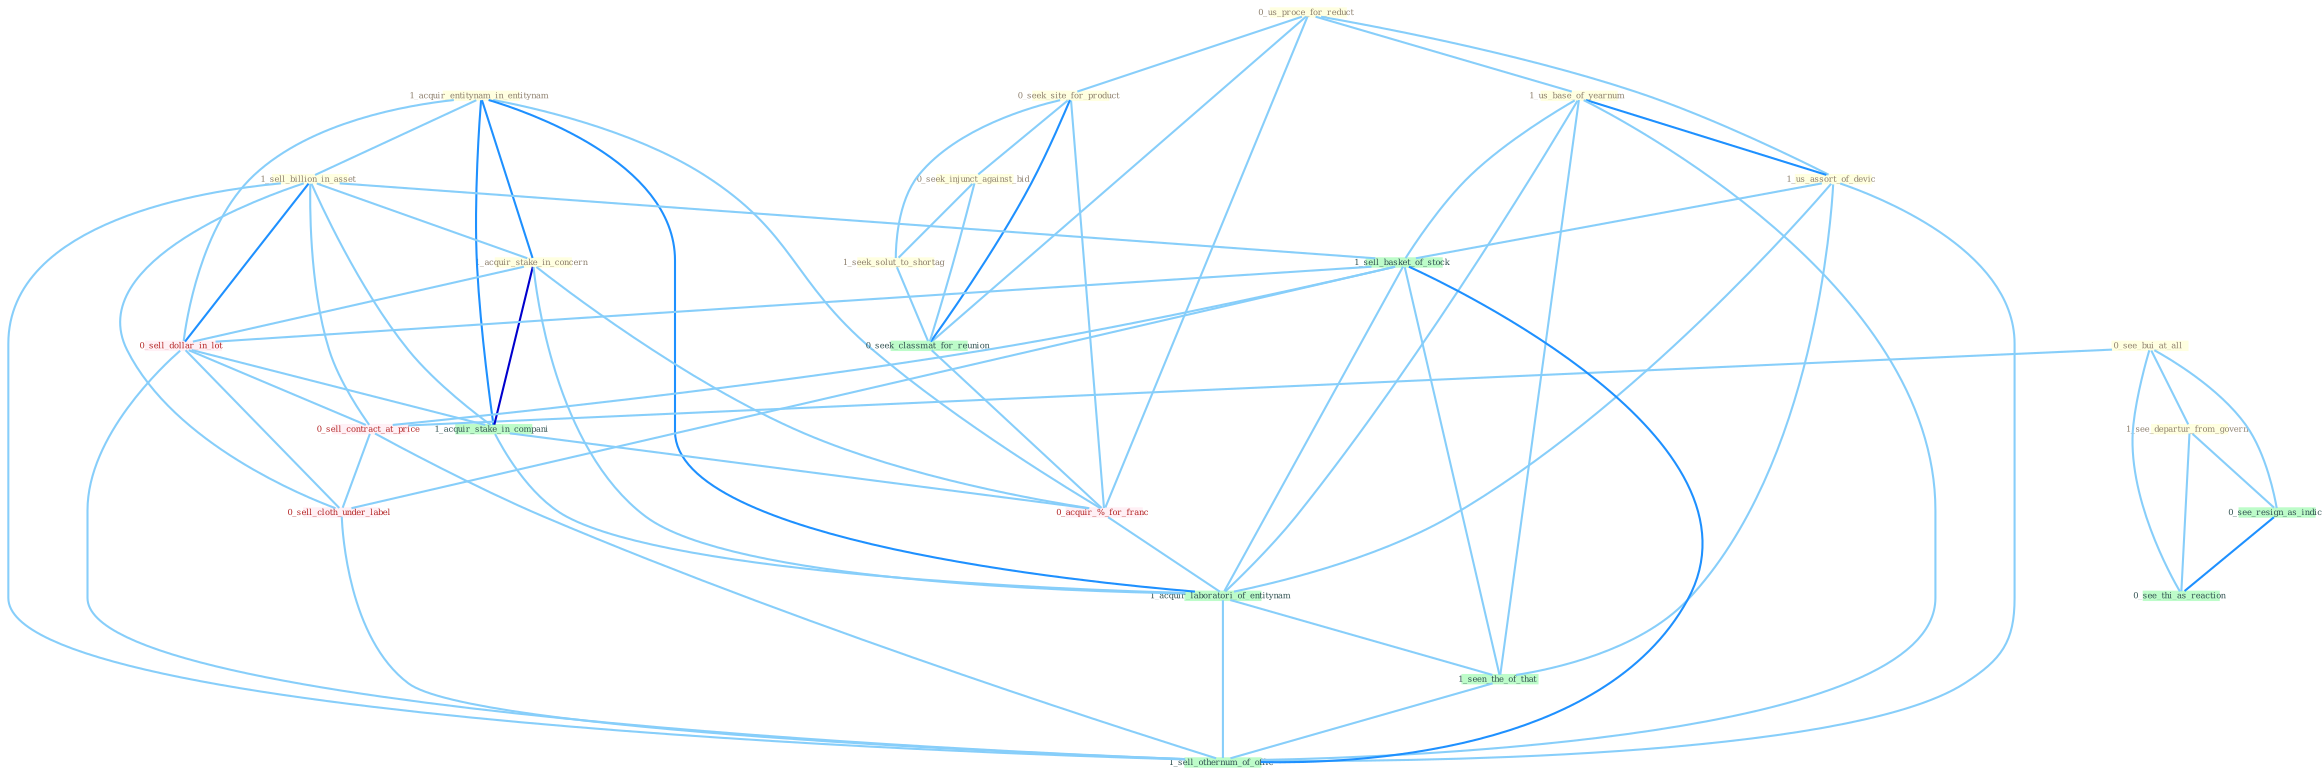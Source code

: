 Graph G{ 
    node
    [shape=polygon,style=filled,width=.5,height=.06,color="#BDFCC9",fixedsize=true,fontsize=4,
    fontcolor="#2f4f4f"];
    {node
    [color="#ffffe0", fontcolor="#8b7d6b"] "1_acquir_entitynam_in_entitynam " "0_us_proce_for_reduct " "0_seek_site_for_product " "1_sell_billion_in_asset " "0_see_bui_at_all " "1_us_base_of_yearnum " "1_acquir_stake_in_concern " "0_seek_injunct_against_bid " "1_us_assort_of_devic " "1_seek_solut_to_shortag " "1_see_departur_from_govern "}
{node [color="#fff0f5", fontcolor="#b22222"] "0_sell_dollar_in_lot " "0_acquir_%_for_franc " "0_sell_contract_at_price " "0_sell_cloth_under_label "}
edge [color="#B0E2FF"];

	"1_acquir_entitynam_in_entitynam " -- "1_sell_billion_in_asset " [w="1", color="#87cefa" ];
	"1_acquir_entitynam_in_entitynam " -- "1_acquir_stake_in_concern " [w="2", color="#1e90ff" , len=0.8];
	"1_acquir_entitynam_in_entitynam " -- "0_sell_dollar_in_lot " [w="1", color="#87cefa" ];
	"1_acquir_entitynam_in_entitynam " -- "1_acquir_stake_in_compani " [w="2", color="#1e90ff" , len=0.8];
	"1_acquir_entitynam_in_entitynam " -- "0_acquir_%_for_franc " [w="1", color="#87cefa" ];
	"1_acquir_entitynam_in_entitynam " -- "1_acquir_laboratori_of_entitynam " [w="2", color="#1e90ff" , len=0.8];
	"0_us_proce_for_reduct " -- "0_seek_site_for_product " [w="1", color="#87cefa" ];
	"0_us_proce_for_reduct " -- "1_us_base_of_yearnum " [w="1", color="#87cefa" ];
	"0_us_proce_for_reduct " -- "1_us_assort_of_devic " [w="1", color="#87cefa" ];
	"0_us_proce_for_reduct " -- "0_seek_classmat_for_reunion " [w="1", color="#87cefa" ];
	"0_us_proce_for_reduct " -- "0_acquir_%_for_franc " [w="1", color="#87cefa" ];
	"0_seek_site_for_product " -- "0_seek_injunct_against_bid " [w="1", color="#87cefa" ];
	"0_seek_site_for_product " -- "1_seek_solut_to_shortag " [w="1", color="#87cefa" ];
	"0_seek_site_for_product " -- "0_seek_classmat_for_reunion " [w="2", color="#1e90ff" , len=0.8];
	"0_seek_site_for_product " -- "0_acquir_%_for_franc " [w="1", color="#87cefa" ];
	"1_sell_billion_in_asset " -- "1_acquir_stake_in_concern " [w="1", color="#87cefa" ];
	"1_sell_billion_in_asset " -- "1_sell_basket_of_stock " [w="1", color="#87cefa" ];
	"1_sell_billion_in_asset " -- "0_sell_dollar_in_lot " [w="2", color="#1e90ff" , len=0.8];
	"1_sell_billion_in_asset " -- "1_acquir_stake_in_compani " [w="1", color="#87cefa" ];
	"1_sell_billion_in_asset " -- "0_sell_contract_at_price " [w="1", color="#87cefa" ];
	"1_sell_billion_in_asset " -- "0_sell_cloth_under_label " [w="1", color="#87cefa" ];
	"1_sell_billion_in_asset " -- "1_sell_othernum_of_offic " [w="1", color="#87cefa" ];
	"0_see_bui_at_all " -- "1_see_departur_from_govern " [w="1", color="#87cefa" ];
	"0_see_bui_at_all " -- "0_see_resign_as_indic " [w="1", color="#87cefa" ];
	"0_see_bui_at_all " -- "0_sell_contract_at_price " [w="1", color="#87cefa" ];
	"0_see_bui_at_all " -- "0_see_thi_as_reaction " [w="1", color="#87cefa" ];
	"1_us_base_of_yearnum " -- "1_us_assort_of_devic " [w="2", color="#1e90ff" , len=0.8];
	"1_us_base_of_yearnum " -- "1_sell_basket_of_stock " [w="1", color="#87cefa" ];
	"1_us_base_of_yearnum " -- "1_acquir_laboratori_of_entitynam " [w="1", color="#87cefa" ];
	"1_us_base_of_yearnum " -- "1_seen_the_of_that " [w="1", color="#87cefa" ];
	"1_us_base_of_yearnum " -- "1_sell_othernum_of_offic " [w="1", color="#87cefa" ];
	"1_acquir_stake_in_concern " -- "0_sell_dollar_in_lot " [w="1", color="#87cefa" ];
	"1_acquir_stake_in_concern " -- "1_acquir_stake_in_compani " [w="3", color="#0000cd" , len=0.6];
	"1_acquir_stake_in_concern " -- "0_acquir_%_for_franc " [w="1", color="#87cefa" ];
	"1_acquir_stake_in_concern " -- "1_acquir_laboratori_of_entitynam " [w="1", color="#87cefa" ];
	"0_seek_injunct_against_bid " -- "1_seek_solut_to_shortag " [w="1", color="#87cefa" ];
	"0_seek_injunct_against_bid " -- "0_seek_classmat_for_reunion " [w="1", color="#87cefa" ];
	"1_us_assort_of_devic " -- "1_sell_basket_of_stock " [w="1", color="#87cefa" ];
	"1_us_assort_of_devic " -- "1_acquir_laboratori_of_entitynam " [w="1", color="#87cefa" ];
	"1_us_assort_of_devic " -- "1_seen_the_of_that " [w="1", color="#87cefa" ];
	"1_us_assort_of_devic " -- "1_sell_othernum_of_offic " [w="1", color="#87cefa" ];
	"1_seek_solut_to_shortag " -- "0_seek_classmat_for_reunion " [w="1", color="#87cefa" ];
	"1_see_departur_from_govern " -- "0_see_resign_as_indic " [w="1", color="#87cefa" ];
	"1_see_departur_from_govern " -- "0_see_thi_as_reaction " [w="1", color="#87cefa" ];
	"0_seek_classmat_for_reunion " -- "0_acquir_%_for_franc " [w="1", color="#87cefa" ];
	"1_sell_basket_of_stock " -- "0_sell_dollar_in_lot " [w="1", color="#87cefa" ];
	"1_sell_basket_of_stock " -- "0_sell_contract_at_price " [w="1", color="#87cefa" ];
	"1_sell_basket_of_stock " -- "1_acquir_laboratori_of_entitynam " [w="1", color="#87cefa" ];
	"1_sell_basket_of_stock " -- "0_sell_cloth_under_label " [w="1", color="#87cefa" ];
	"1_sell_basket_of_stock " -- "1_seen_the_of_that " [w="1", color="#87cefa" ];
	"1_sell_basket_of_stock " -- "1_sell_othernum_of_offic " [w="2", color="#1e90ff" , len=0.8];
	"0_sell_dollar_in_lot " -- "1_acquir_stake_in_compani " [w="1", color="#87cefa" ];
	"0_sell_dollar_in_lot " -- "0_sell_contract_at_price " [w="1", color="#87cefa" ];
	"0_sell_dollar_in_lot " -- "0_sell_cloth_under_label " [w="1", color="#87cefa" ];
	"0_sell_dollar_in_lot " -- "1_sell_othernum_of_offic " [w="1", color="#87cefa" ];
	"0_see_resign_as_indic " -- "0_see_thi_as_reaction " [w="2", color="#1e90ff" , len=0.8];
	"1_acquir_stake_in_compani " -- "0_acquir_%_for_franc " [w="1", color="#87cefa" ];
	"1_acquir_stake_in_compani " -- "1_acquir_laboratori_of_entitynam " [w="1", color="#87cefa" ];
	"0_acquir_%_for_franc " -- "1_acquir_laboratori_of_entitynam " [w="1", color="#87cefa" ];
	"0_sell_contract_at_price " -- "0_sell_cloth_under_label " [w="1", color="#87cefa" ];
	"0_sell_contract_at_price " -- "1_sell_othernum_of_offic " [w="1", color="#87cefa" ];
	"1_acquir_laboratori_of_entitynam " -- "1_seen_the_of_that " [w="1", color="#87cefa" ];
	"1_acquir_laboratori_of_entitynam " -- "1_sell_othernum_of_offic " [w="1", color="#87cefa" ];
	"0_sell_cloth_under_label " -- "1_sell_othernum_of_offic " [w="1", color="#87cefa" ];
	"1_seen_the_of_that " -- "1_sell_othernum_of_offic " [w="1", color="#87cefa" ];
}